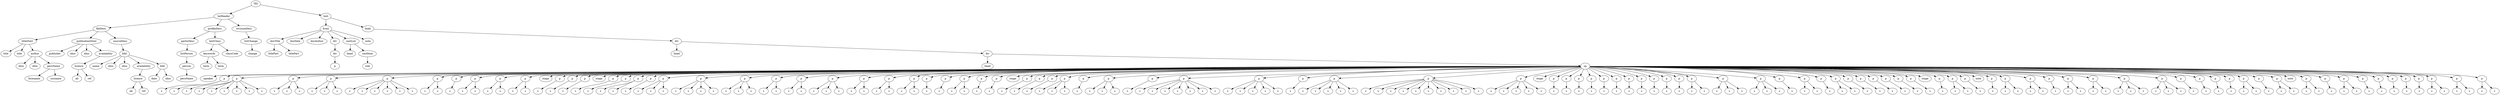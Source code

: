 digraph Tree {
	"t0" [label = "TEI"];
	"t1" [label = "teiHeader"];
	"t2" [label = "fileDesc"];
	"t3" [label = "titleStmt"];
	"t4" [label = "title"];
	"t5" [label = "title"];
	"t6" [label = "author"];
	"t7" [label = "idno"];
	"t8" [label = "idno"];
	"t9" [label = "persName"];
	"t10" [label = "forename"];
	"t11" [label = "surname"];
	"t12" [label = "publicationStmt"];
	"t13" [label = "publisher"];
	"t14" [label = "idno"];
	"t15" [label = "idno"];
	"t16" [label = "availability"];
	"t17" [label = "licence"];
	"t18" [label = "ab"];
	"t19" [label = "ref"];
	"t20" [label = "sourceDesc"];
	"t21" [label = "bibl"];
	"t22" [label = "name"];
	"t23" [label = "idno"];
	"t24" [label = "idno"];
	"t25" [label = "availability"];
	"t26" [label = "licence"];
	"t27" [label = "ab"];
	"t28" [label = "ref"];
	"t29" [label = "bibl"];
	"t30" [label = "date"];
	"t31" [label = "idno"];
	"t32" [label = "profileDesc"];
	"t33" [label = "particDesc"];
	"t34" [label = "listPerson"];
	"t35" [label = "person"];
	"t36" [label = "persName"];
	"t37" [label = "textClass"];
	"t38" [label = "keywords"];
	"t39" [label = "term"];
	"t40" [label = "term"];
	"t41" [label = "classCode"];
	"t42" [label = "revisionDesc"];
	"t43" [label = "listChange"];
	"t44" [label = "change"];
	"t45" [label = "text"];
	"t46" [label = "front"];
	"t47" [label = "docTitle"];
	"t48" [label = "titlePart"];
	"t49" [label = "titlePart"];
	"t50" [label = "docDate"];
	"t51" [label = "docAuthor"];
	"t52" [label = "div"];
	"t53" [label = "div"];
	"t54" [label = "p"];
	"t55" [label = "castList"];
	"t56" [label = "head"];
	"t57" [label = "castItem"];
	"t58" [label = "role"];
	"t59" [label = "note"];
	"t60" [label = "body"];
	"t61" [label = "div"];
	"t62" [label = "head"];
	"t63" [label = "div"];
	"t64" [label = "head"];
	"t65" [label = "sp"];
	"t66" [label = "speaker"];
	"t67" [label = "p"];
	"t68" [label = "s"];
	"t69" [label = "s"];
	"t70" [label = "p"];
	"t71" [label = "s"];
	"t72" [label = "s"];
	"t73" [label = "s"];
	"t74" [label = "s"];
	"t75" [label = "s"];
	"t76" [label = "s"];
	"t77" [label = "s"];
	"t78" [label = "p"];
	"t79" [label = "s"];
	"t80" [label = "s"];
	"t81" [label = "s"];
	"t82" [label = "p"];
	"t83" [label = "s"];
	"t84" [label = "s"];
	"t85" [label = "s"];
	"t86" [label = "p"];
	"t87" [label = "s"];
	"t88" [label = "s"];
	"t89" [label = "s"];
	"t90" [label = "s"];
	"t91" [label = "s"];
	"t92" [label = "s"];
	"t93" [label = "p"];
	"t94" [label = "s"];
	"t95" [label = "s"];
	"t96" [label = "p"];
	"t97" [label = "s"];
	"t98" [label = "p"];
	"t99" [label = "s"];
	"t100" [label = "s"];
	"t101" [label = "p"];
	"t102" [label = "s"];
	"t103" [label = "s"];
	"t104" [label = "p"];
	"t105" [label = "s"];
	"t106" [label = "s"];
	"t107" [label = "stage"];
	"t108" [label = "p"];
	"t109" [label = "s"];
	"t110" [label = "p"];
	"t111" [label = "s"];
	"t112" [label = "p"];
	"t113" [label = "s"];
	"t114" [label = "stage"];
	"t115" [label = "p"];
	"t116" [label = "s"];
	"t117" [label = "p"];
	"t118" [label = "s"];
	"t119" [label = "p"];
	"t120" [label = "s"];
	"t121" [label = "s"];
	"t122" [label = "p"];
	"t123" [label = "s"];
	"t124" [label = "p"];
	"t125" [label = "s"];
	"t126" [label = "s"];
	"t127" [label = "s"];
	"t128" [label = "p"];
	"t129" [label = "s"];
	"t130" [label = "s"];
	"t131" [label = "s"];
	"t132" [label = "s"];
	"t133" [label = "p"];
	"t134" [label = "s"];
	"t135" [label = "s"];
	"t136" [label = "s"];
	"t137" [label = "p"];
	"t138" [label = "s"];
	"t139" [label = "s"];
	"t140" [label = "p"];
	"t141" [label = "s"];
	"t142" [label = "s"];
	"t143" [label = "p"];
	"t144" [label = "s"];
	"t145" [label = "s"];
	"t146" [label = "s"];
	"t147" [label = "p"];
	"t148" [label = "s"];
	"t149" [label = "s"];
	"t150" [label = "p"];
	"t151" [label = "s"];
	"t152" [label = "s"];
	"t153" [label = "p"];
	"t154" [label = "s"];
	"t155" [label = "s"];
	"t156" [label = "p"];
	"t157" [label = "s"];
	"t158" [label = "p"];
	"t159" [label = "s"];
	"t160" [label = "p"];
	"t161" [label = "s"];
	"t162" [label = "s"];
	"t163" [label = "p"];
	"t164" [label = "s"];
	"t165" [label = "p"];
	"t166" [label = "s"];
	"t167" [label = "stage"];
	"t168" [label = "p"];
	"t169" [label = "s"];
	"t170" [label = "p"];
	"t171" [label = "s"];
	"t172" [label = "p"];
	"t173" [label = "s"];
	"t174" [label = "p"];
	"t175" [label = "s"];
	"t176" [label = "s"];
	"t177" [label = "s"];
	"t178" [label = "p"];
	"t179" [label = "s"];
	"t180" [label = "p"];
	"t181" [label = "s"];
	"t182" [label = "s"];
	"t183" [label = "s"];
	"t184" [label = "p"];
	"t185" [label = "s"];
	"t186" [label = "p"];
	"t187" [label = "s"];
	"t188" [label = "s"];
	"t189" [label = "s"];
	"t190" [label = "s"];
	"t191" [label = "s"];
	"t192" [label = "s"];
	"t193" [label = "s"];
	"t194" [label = "p"];
	"t195" [label = "s"];
	"t196" [label = "s"];
	"t197" [label = "s"];
	"t198" [label = "s"];
	"t199" [label = "s"];
	"t200" [label = "p"];
	"t201" [label = "s"];
	"t202" [label = "p"];
	"t203" [label = "s"];
	"t204" [label = "s"];
	"t205" [label = "s"];
	"t206" [label = "s"];
	"t207" [label = "s"];
	"t208" [label = "p"];
	"t209" [label = "s"];
	"t210" [label = "s"];
	"t211" [label = "s"];
	"t212" [label = "s"];
	"t213" [label = "s"];
	"t214" [label = "s"];
	"t215" [label = "s"];
	"t216" [label = "s"];
	"t217" [label = "s"];
	"t218" [label = "s"];
	"t219" [label = "p"];
	"t220" [label = "s"];
	"t221" [label = "s"];
	"t222" [label = "s"];
	"t223" [label = "s"];
	"t224" [label = "s"];
	"t225" [label = "stage"];
	"t226" [label = "p"];
	"t227" [label = "s"];
	"t228" [label = "p"];
	"t229" [label = "s"];
	"t230" [label = "p"];
	"t231" [label = "s"];
	"t232" [label = "p"];
	"t233" [label = "s"];
	"t234" [label = "p"];
	"t235" [label = "s"];
	"t236" [label = "p"];
	"t237" [label = "s"];
	"t238" [label = "p"];
	"t239" [label = "s"];
	"t240" [label = "p"];
	"t241" [label = "s"];
	"t242" [label = "p"];
	"t243" [label = "s"];
	"t244" [label = "p"];
	"t245" [label = "s"];
	"t246" [label = "p"];
	"t247" [label = "s"];
	"t248" [label = "p"];
	"t249" [label = "s"];
	"t250" [label = "s"];
	"t251" [label = "p"];
	"t252" [label = "s"];
	"t253" [label = "s"];
	"t254" [label = "s"];
	"t255" [label = "p"];
	"t256" [label = "s"];
	"t257" [label = "s"];
	"t258" [label = "s"];
	"t259" [label = "p"];
	"t260" [label = "s"];
	"t261" [label = "p"];
	"t262" [label = "s"];
	"t263" [label = "s"];
	"t264" [label = "p"];
	"t265" [label = "s"];
	"t266" [label = "p"];
	"t267" [label = "s"];
	"t268" [label = "s"];
	"t269" [label = "p"];
	"t270" [label = "s"];
	"t271" [label = "p"];
	"t272" [label = "s"];
	"t273" [label = "p"];
	"t274" [label = "s"];
	"t275" [label = "p"];
	"t276" [label = "s"];
	"t277" [label = "p"];
	"t278" [label = "s"];
	"t279" [label = "p"];
	"t280" [label = "s"];
	"t281" [label = "stage"];
	"t282" [label = "p"];
	"t283" [label = "s"];
	"t284" [label = "p"];
	"t285" [label = "s"];
	"t286" [label = "s"];
	"t287" [label = "p"];
	"t288" [label = "s"];
	"t289" [label = "note"];
	"t290" [label = "p"];
	"t291" [label = "s"];
	"t292" [label = "p"];
	"t293" [label = "s"];
	"t294" [label = "s"];
	"t295" [label = "p"];
	"t296" [label = "s"];
	"t297" [label = "s"];
	"t298" [label = "p"];
	"t299" [label = "s"];
	"t300" [label = "p"];
	"t301" [label = "s"];
	"t302" [label = "s"];
	"t303" [label = "p"];
	"t304" [label = "s"];
	"t305" [label = "s"];
	"t306" [label = "p"];
	"t307" [label = "s"];
	"t308" [label = "s"];
	"t309" [label = "s"];
	"t310" [label = "p"];
	"t311" [label = "s"];
	"t312" [label = "s"];
	"t313" [label = "s"];
	"t314" [label = "p"];
	"t315" [label = "s"];
	"t316" [label = "p"];
	"t317" [label = "s"];
	"t318" [label = "p"];
	"t319" [label = "s"];
	"t320" [label = "p"];
	"t321" [label = "s"];
	"t322" [label = "p"];
	"t323" [label = "s"];
	"t324" [label = "s"];
	"t325" [label = "p"];
	"t326" [label = "s"];
	"t327" [label = "p"];
	"t328" [label = "s"];
	"t329" [label = "s"];
	"t330" [label = "note"];
	"t331" [label = "p"];
	"t332" [label = "s"];
	"t333" [label = "s"];
	"t334" [label = "p"];
	"t335" [label = "s"];
	"t336" [label = "p"];
	"t337" [label = "s"];
	"t338" [label = "s"];
	"t339" [label = "p"];
	"t340" [label = "s"];
	"t341" [label = "p"];
	"t342" [label = "s"];
	"t343" [label = "p"];
	"t344" [label = "s"];
	"t345" [label = "p"];
	"t346" [label = "s"];
	"t347" [label = "p"];
	"t348" [label = "s"];
	"t349" [label = "p"];
	"t350" [label = "s"];
	"t351" [label = "s"];
	"t352" [label = "p"];
	"t353" [label = "s"];
	"t354" [label = "s"];
	"t355" [label = "p"];
	"t356" [label = "s"];
	"t357" [label = "s"];
	"t0" -> "t1";
	"t1" -> "t2";
	"t2" -> "t3";
	"t3" -> "t4";
	"t3" -> "t5";
	"t3" -> "t6";
	"t6" -> "t7";
	"t6" -> "t8";
	"t6" -> "t9";
	"t9" -> "t10";
	"t9" -> "t11";
	"t2" -> "t12";
	"t12" -> "t13";
	"t12" -> "t14";
	"t12" -> "t15";
	"t12" -> "t16";
	"t16" -> "t17";
	"t17" -> "t18";
	"t17" -> "t19";
	"t2" -> "t20";
	"t20" -> "t21";
	"t21" -> "t22";
	"t21" -> "t23";
	"t21" -> "t24";
	"t21" -> "t25";
	"t25" -> "t26";
	"t26" -> "t27";
	"t26" -> "t28";
	"t21" -> "t29";
	"t29" -> "t30";
	"t29" -> "t31";
	"t1" -> "t32";
	"t32" -> "t33";
	"t33" -> "t34";
	"t34" -> "t35";
	"t35" -> "t36";
	"t32" -> "t37";
	"t37" -> "t38";
	"t38" -> "t39";
	"t38" -> "t40";
	"t37" -> "t41";
	"t1" -> "t42";
	"t42" -> "t43";
	"t43" -> "t44";
	"t0" -> "t45";
	"t45" -> "t46";
	"t46" -> "t47";
	"t47" -> "t48";
	"t47" -> "t49";
	"t46" -> "t50";
	"t46" -> "t51";
	"t46" -> "t52";
	"t52" -> "t53";
	"t53" -> "t54";
	"t46" -> "t55";
	"t55" -> "t56";
	"t55" -> "t57";
	"t57" -> "t58";
	"t46" -> "t59";
	"t45" -> "t60";
	"t60" -> "t61";
	"t61" -> "t62";
	"t61" -> "t63";
	"t63" -> "t64";
	"t63" -> "t65";
	"t65" -> "t66";
	"t65" -> "t67";
	"t67" -> "t68";
	"t67" -> "t69";
	"t65" -> "t70";
	"t70" -> "t71";
	"t70" -> "t72";
	"t70" -> "t73";
	"t70" -> "t74";
	"t70" -> "t75";
	"t70" -> "t76";
	"t70" -> "t77";
	"t65" -> "t78";
	"t78" -> "t79";
	"t78" -> "t80";
	"t78" -> "t81";
	"t65" -> "t82";
	"t82" -> "t83";
	"t82" -> "t84";
	"t82" -> "t85";
	"t65" -> "t86";
	"t86" -> "t87";
	"t86" -> "t88";
	"t86" -> "t89";
	"t86" -> "t90";
	"t86" -> "t91";
	"t86" -> "t92";
	"t65" -> "t93";
	"t93" -> "t94";
	"t93" -> "t95";
	"t65" -> "t96";
	"t96" -> "t97";
	"t65" -> "t98";
	"t98" -> "t99";
	"t98" -> "t100";
	"t65" -> "t101";
	"t101" -> "t102";
	"t101" -> "t103";
	"t65" -> "t104";
	"t104" -> "t105";
	"t104" -> "t106";
	"t65" -> "t107";
	"t65" -> "t108";
	"t108" -> "t109";
	"t65" -> "t110";
	"t110" -> "t111";
	"t65" -> "t112";
	"t112" -> "t113";
	"t65" -> "t114";
	"t65" -> "t115";
	"t115" -> "t116";
	"t65" -> "t117";
	"t117" -> "t118";
	"t65" -> "t119";
	"t119" -> "t120";
	"t119" -> "t121";
	"t65" -> "t122";
	"t122" -> "t123";
	"t65" -> "t124";
	"t124" -> "t125";
	"t124" -> "t126";
	"t124" -> "t127";
	"t65" -> "t128";
	"t128" -> "t129";
	"t128" -> "t130";
	"t128" -> "t131";
	"t128" -> "t132";
	"t65" -> "t133";
	"t133" -> "t134";
	"t133" -> "t135";
	"t133" -> "t136";
	"t65" -> "t137";
	"t137" -> "t138";
	"t137" -> "t139";
	"t65" -> "t140";
	"t140" -> "t141";
	"t140" -> "t142";
	"t65" -> "t143";
	"t143" -> "t144";
	"t143" -> "t145";
	"t143" -> "t146";
	"t65" -> "t147";
	"t147" -> "t148";
	"t147" -> "t149";
	"t65" -> "t150";
	"t150" -> "t151";
	"t150" -> "t152";
	"t65" -> "t153";
	"t153" -> "t154";
	"t153" -> "t155";
	"t65" -> "t156";
	"t156" -> "t157";
	"t65" -> "t158";
	"t158" -> "t159";
	"t65" -> "t160";
	"t160" -> "t161";
	"t160" -> "t162";
	"t65" -> "t163";
	"t163" -> "t164";
	"t65" -> "t165";
	"t165" -> "t166";
	"t65" -> "t167";
	"t65" -> "t168";
	"t168" -> "t169";
	"t65" -> "t170";
	"t170" -> "t171";
	"t65" -> "t172";
	"t172" -> "t173";
	"t65" -> "t174";
	"t174" -> "t175";
	"t174" -> "t176";
	"t174" -> "t177";
	"t65" -> "t178";
	"t178" -> "t179";
	"t65" -> "t180";
	"t180" -> "t181";
	"t180" -> "t182";
	"t180" -> "t183";
	"t65" -> "t184";
	"t184" -> "t185";
	"t65" -> "t186";
	"t186" -> "t187";
	"t186" -> "t188";
	"t186" -> "t189";
	"t186" -> "t190";
	"t186" -> "t191";
	"t186" -> "t192";
	"t186" -> "t193";
	"t65" -> "t194";
	"t194" -> "t195";
	"t194" -> "t196";
	"t194" -> "t197";
	"t194" -> "t198";
	"t194" -> "t199";
	"t65" -> "t200";
	"t200" -> "t201";
	"t65" -> "t202";
	"t202" -> "t203";
	"t202" -> "t204";
	"t202" -> "t205";
	"t202" -> "t206";
	"t202" -> "t207";
	"t65" -> "t208";
	"t208" -> "t209";
	"t208" -> "t210";
	"t208" -> "t211";
	"t208" -> "t212";
	"t208" -> "t213";
	"t208" -> "t214";
	"t208" -> "t215";
	"t208" -> "t216";
	"t208" -> "t217";
	"t208" -> "t218";
	"t65" -> "t219";
	"t219" -> "t220";
	"t219" -> "t221";
	"t219" -> "t222";
	"t219" -> "t223";
	"t219" -> "t224";
	"t65" -> "t225";
	"t65" -> "t226";
	"t226" -> "t227";
	"t65" -> "t228";
	"t228" -> "t229";
	"t65" -> "t230";
	"t230" -> "t231";
	"t65" -> "t232";
	"t232" -> "t233";
	"t65" -> "t234";
	"t234" -> "t235";
	"t65" -> "t236";
	"t236" -> "t237";
	"t65" -> "t238";
	"t238" -> "t239";
	"t65" -> "t240";
	"t240" -> "t241";
	"t65" -> "t242";
	"t242" -> "t243";
	"t65" -> "t244";
	"t244" -> "t245";
	"t65" -> "t246";
	"t246" -> "t247";
	"t65" -> "t248";
	"t248" -> "t249";
	"t248" -> "t250";
	"t65" -> "t251";
	"t251" -> "t252";
	"t251" -> "t253";
	"t251" -> "t254";
	"t65" -> "t255";
	"t255" -> "t256";
	"t255" -> "t257";
	"t255" -> "t258";
	"t65" -> "t259";
	"t259" -> "t260";
	"t65" -> "t261";
	"t261" -> "t262";
	"t261" -> "t263";
	"t65" -> "t264";
	"t264" -> "t265";
	"t65" -> "t266";
	"t266" -> "t267";
	"t266" -> "t268";
	"t65" -> "t269";
	"t269" -> "t270";
	"t65" -> "t271";
	"t271" -> "t272";
	"t65" -> "t273";
	"t273" -> "t274";
	"t65" -> "t275";
	"t275" -> "t276";
	"t65" -> "t277";
	"t277" -> "t278";
	"t65" -> "t279";
	"t279" -> "t280";
	"t65" -> "t281";
	"t65" -> "t282";
	"t282" -> "t283";
	"t65" -> "t284";
	"t284" -> "t285";
	"t284" -> "t286";
	"t65" -> "t287";
	"t287" -> "t288";
	"t65" -> "t289";
	"t65" -> "t290";
	"t290" -> "t291";
	"t65" -> "t292";
	"t292" -> "t293";
	"t292" -> "t294";
	"t65" -> "t295";
	"t295" -> "t296";
	"t295" -> "t297";
	"t65" -> "t298";
	"t298" -> "t299";
	"t65" -> "t300";
	"t300" -> "t301";
	"t300" -> "t302";
	"t65" -> "t303";
	"t303" -> "t304";
	"t303" -> "t305";
	"t65" -> "t306";
	"t306" -> "t307";
	"t306" -> "t308";
	"t306" -> "t309";
	"t65" -> "t310";
	"t310" -> "t311";
	"t310" -> "t312";
	"t310" -> "t313";
	"t65" -> "t314";
	"t314" -> "t315";
	"t65" -> "t316";
	"t316" -> "t317";
	"t65" -> "t318";
	"t318" -> "t319";
	"t65" -> "t320";
	"t320" -> "t321";
	"t65" -> "t322";
	"t322" -> "t323";
	"t322" -> "t324";
	"t65" -> "t325";
	"t325" -> "t326";
	"t65" -> "t327";
	"t327" -> "t328";
	"t327" -> "t329";
	"t65" -> "t330";
	"t65" -> "t331";
	"t331" -> "t332";
	"t331" -> "t333";
	"t65" -> "t334";
	"t334" -> "t335";
	"t65" -> "t336";
	"t336" -> "t337";
	"t336" -> "t338";
	"t65" -> "t339";
	"t339" -> "t340";
	"t65" -> "t341";
	"t341" -> "t342";
	"t65" -> "t343";
	"t343" -> "t344";
	"t65" -> "t345";
	"t345" -> "t346";
	"t65" -> "t347";
	"t347" -> "t348";
	"t65" -> "t349";
	"t349" -> "t350";
	"t349" -> "t351";
	"t65" -> "t352";
	"t352" -> "t353";
	"t352" -> "t354";
	"t65" -> "t355";
	"t355" -> "t356";
	"t355" -> "t357";
}
